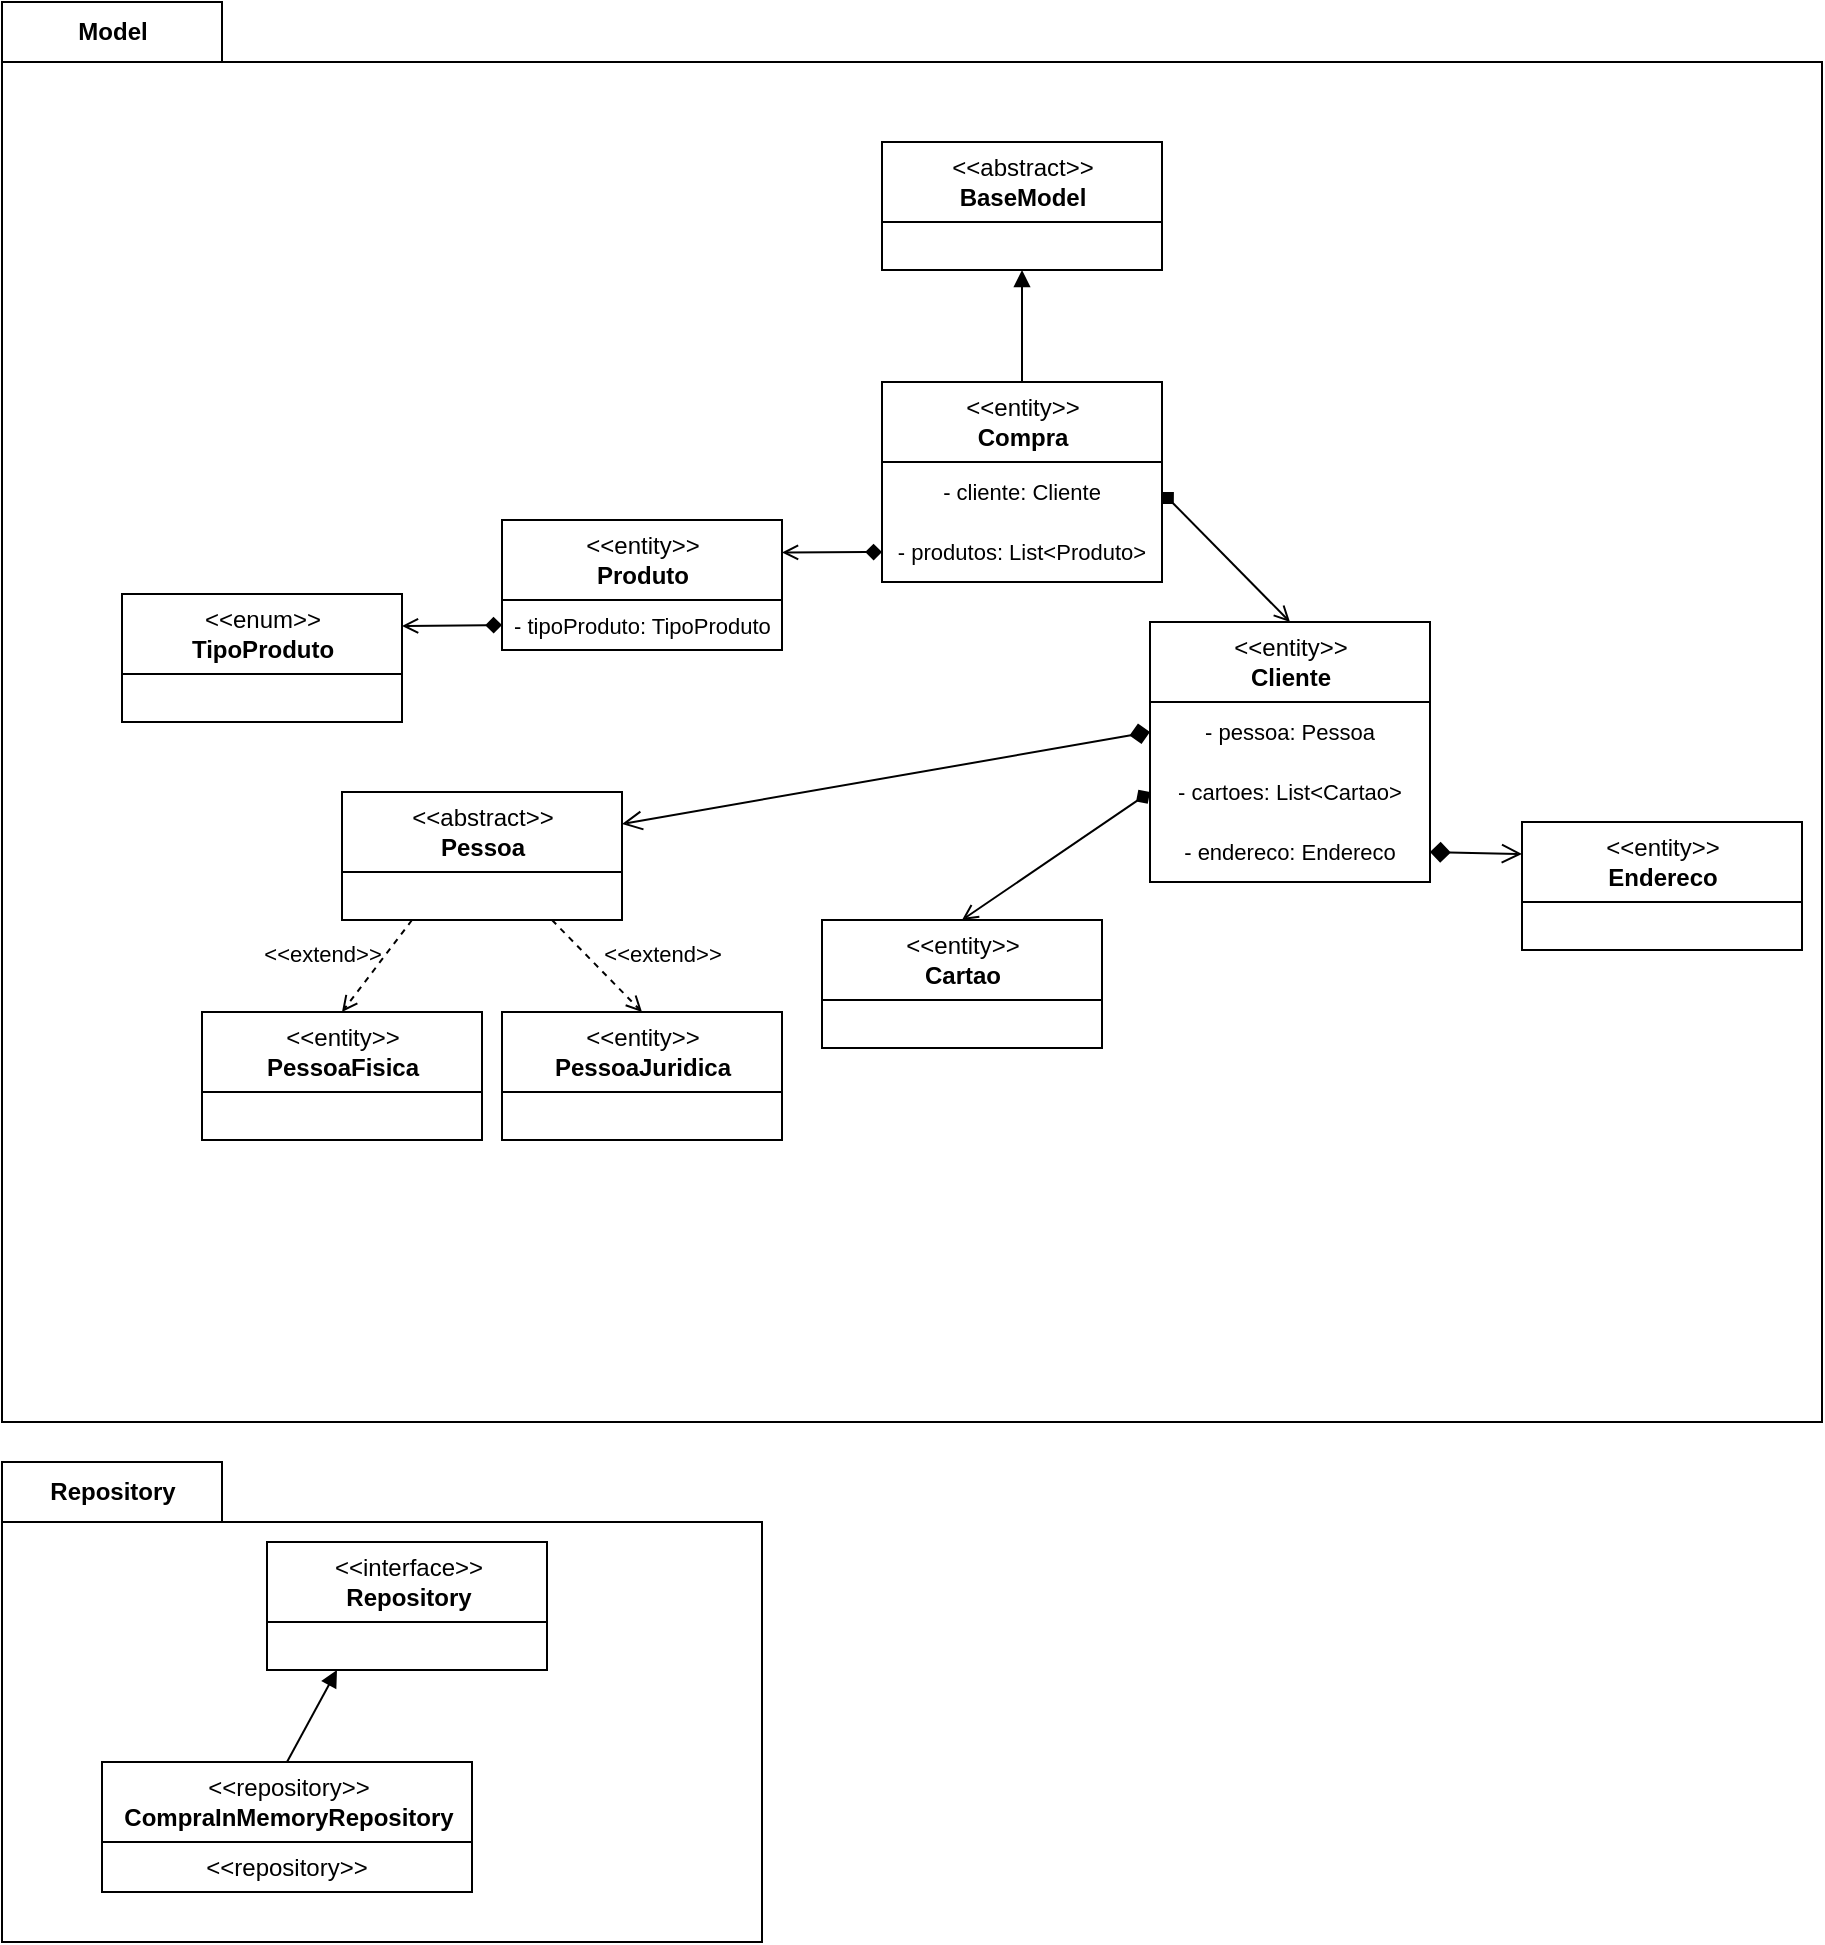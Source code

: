 <mxfile version="16.5.1" type="device"><diagram id="F95_BFXfoL9HSXDF8XYR" name="Página-1"><mxGraphModel dx="2387" dy="2171" grid="1" gridSize="10" guides="1" tooltips="1" connect="1" arrows="1" fold="1" page="1" pageScale="1" pageWidth="827" pageHeight="1169" math="0" shadow="0"><root><mxCell id="0"/><mxCell id="1" parent="0"/><mxCell id="hRDF0Bt1tg_kyCYRmB3e-8" value="Repository" style="shape=folder;fontStyle=1;tabWidth=110;tabHeight=30;tabPosition=left;html=1;boundedLbl=1;labelInHeader=1;container=1;collapsible=0;recursiveResize=0;" parent="1" vertex="1"><mxGeometry x="-160" y="290" width="380" height="240" as="geometry"/></mxCell><mxCell id="hRDF0Bt1tg_kyCYRmB3e-36" value="&lt;span style=&quot;font-weight: 400&quot;&gt;&amp;lt;&amp;lt;interface&amp;gt;&amp;gt;&lt;/span&gt;&lt;br&gt;Repository" style="swimlane;fontStyle=1;align=center;verticalAlign=middle;childLayout=stackLayout;horizontal=1;startSize=40;horizontalStack=0;resizeParent=1;resizeParentMax=0;resizeLast=0;collapsible=0;marginBottom=0;html=1;" parent="hRDF0Bt1tg_kyCYRmB3e-8" vertex="1"><mxGeometry x="132.5" y="40" width="140" height="64" as="geometry"/></mxCell><mxCell id="hRDF0Bt1tg_kyCYRmB3e-45" style="edgeStyle=none;rounded=0;orthogonalLoop=1;jettySize=auto;html=1;exitX=0.5;exitY=0;exitDx=0;exitDy=0;entryX=0.25;entryY=1;entryDx=0;entryDy=0;endArrow=block;endFill=1;" parent="hRDF0Bt1tg_kyCYRmB3e-8" source="hRDF0Bt1tg_kyCYRmB3e-38" target="hRDF0Bt1tg_kyCYRmB3e-36" edge="1"><mxGeometry relative="1" as="geometry"><mxPoint x="225.413" y="94" as="targetPoint"/></mxGeometry></mxCell><mxCell id="hRDF0Bt1tg_kyCYRmB3e-38" value="&lt;span style=&quot;font-weight: 400&quot;&gt;&amp;lt;&amp;lt;repository&amp;gt;&amp;gt;&lt;/span&gt;&lt;br&gt;CompraInMemoryRepository" style="swimlane;fontStyle=1;align=center;verticalAlign=middle;childLayout=stackLayout;horizontal=1;startSize=40;horizontalStack=0;resizeParent=1;resizeParentMax=0;resizeLast=0;collapsible=0;marginBottom=0;html=1;" parent="hRDF0Bt1tg_kyCYRmB3e-8" vertex="1"><mxGeometry x="50" y="150" width="185" height="65" as="geometry"/></mxCell><mxCell id="hRDF0Bt1tg_kyCYRmB3e-39" value="&amp;lt;&amp;lt;repository&amp;gt;&amp;gt;" style="text;html=1;strokeColor=none;fillColor=none;align=center;verticalAlign=middle;spacingLeft=4;spacingRight=4;overflow=hidden;rotatable=0;points=[[0,0.5],[1,0.5]];portConstraint=eastwest;" parent="hRDF0Bt1tg_kyCYRmB3e-38" vertex="1"><mxGeometry y="40" width="185" height="25" as="geometry"/></mxCell><mxCell id="hRDF0Bt1tg_kyCYRmB3e-40" style="edgeStyle=none;rounded=0;orthogonalLoop=1;jettySize=auto;html=1;exitX=0.5;exitY=0;exitDx=0;exitDy=0;" parent="hRDF0Bt1tg_kyCYRmB3e-8" source="hRDF0Bt1tg_kyCYRmB3e-36" target="hRDF0Bt1tg_kyCYRmB3e-36" edge="1"><mxGeometry relative="1" as="geometry"/></mxCell><mxCell id="hRDF0Bt1tg_kyCYRmB3e-10" value="Model" style="shape=folder;fontStyle=1;tabWidth=110;tabHeight=30;tabPosition=left;html=1;boundedLbl=1;labelInHeader=1;container=1;collapsible=0;recursiveResize=0;" parent="1" vertex="1"><mxGeometry x="-160" y="-440" width="910" height="710" as="geometry"/></mxCell><mxCell id="hRDF0Bt1tg_kyCYRmB3e-14" value="&lt;span style=&quot;font-weight: 400&quot;&gt;&amp;lt;&amp;lt;abstract&amp;gt;&amp;gt;&lt;/span&gt;&lt;br&gt;Pessoa" style="swimlane;fontStyle=1;align=center;verticalAlign=middle;childLayout=stackLayout;horizontal=1;startSize=40;horizontalStack=0;resizeParent=1;resizeParentMax=0;resizeLast=0;collapsible=0;marginBottom=0;html=1;" parent="hRDF0Bt1tg_kyCYRmB3e-10" vertex="1"><mxGeometry x="170" y="395" width="140" height="64" as="geometry"/></mxCell><mxCell id="hRDF0Bt1tg_kyCYRmB3e-18" value="&lt;span style=&quot;font-weight: 400&quot;&gt;&amp;lt;&amp;lt;entity&amp;gt;&amp;gt;&lt;/span&gt;&lt;br&gt;PessoaFisica" style="swimlane;fontStyle=1;align=center;verticalAlign=middle;childLayout=stackLayout;horizontal=1;startSize=40;horizontalStack=0;resizeParent=1;resizeParentMax=0;resizeLast=0;collapsible=0;marginBottom=0;html=1;" parent="hRDF0Bt1tg_kyCYRmB3e-10" vertex="1"><mxGeometry x="100" y="505" width="140" height="64" as="geometry"/></mxCell><mxCell id="hRDF0Bt1tg_kyCYRmB3e-24" value="&lt;span style=&quot;font-weight: 400&quot;&gt;&amp;lt;&amp;lt;entity&amp;gt;&amp;gt;&lt;/span&gt;&lt;br&gt;PessoaJuridica" style="swimlane;fontStyle=1;align=center;verticalAlign=middle;childLayout=stackLayout;horizontal=1;startSize=40;horizontalStack=0;resizeParent=1;resizeParentMax=0;resizeLast=0;collapsible=0;marginBottom=0;html=1;" parent="hRDF0Bt1tg_kyCYRmB3e-10" vertex="1"><mxGeometry x="250" y="505" width="140" height="64" as="geometry"/></mxCell><mxCell id="hRDF0Bt1tg_kyCYRmB3e-27" value="&lt;span style=&quot;font-weight: 400&quot;&gt;&amp;lt;&amp;lt;entity&amp;gt;&amp;gt;&lt;/span&gt;&lt;br&gt;Cartao" style="swimlane;fontStyle=1;align=center;verticalAlign=middle;childLayout=stackLayout;horizontal=1;startSize=40;horizontalStack=0;resizeParent=1;resizeParentMax=0;resizeLast=0;collapsible=0;marginBottom=0;html=1;" parent="hRDF0Bt1tg_kyCYRmB3e-10" vertex="1"><mxGeometry x="410" y="459" width="140" height="64" as="geometry"/></mxCell><mxCell id="0rktt3jYXGowXtdrTe6E-2" style="rounded=0;orthogonalLoop=1;jettySize=auto;html=1;exitX=0.5;exitY=0;exitDx=0;exitDy=0;endArrow=diamond;endFill=1;entryX=0;entryY=0.5;entryDx=0;entryDy=0;startArrow=open;startFill=0;" parent="hRDF0Bt1tg_kyCYRmB3e-10" source="hRDF0Bt1tg_kyCYRmB3e-27" target="tkGdaYsGB1jbiTByMgZQ-18" edge="1"><mxGeometry relative="1" as="geometry"><mxPoint x="480.0" y="450" as="sourcePoint"/><mxPoint x="632.906" y="394" as="targetPoint"/></mxGeometry></mxCell><mxCell id="hRDF0Bt1tg_kyCYRmB3e-31" value="&lt;span style=&quot;font-weight: 400&quot;&gt;&amp;lt;&amp;lt;entity&amp;gt;&amp;gt;&lt;/span&gt;&lt;br&gt;Endereco" style="swimlane;fontStyle=1;align=center;verticalAlign=middle;childLayout=stackLayout;horizontal=1;startSize=40;horizontalStack=0;resizeParent=1;resizeParentMax=0;resizeLast=0;collapsible=0;marginBottom=0;html=1;" parent="hRDF0Bt1tg_kyCYRmB3e-10" vertex="1"><mxGeometry x="760" y="410" width="140" height="64" as="geometry"/></mxCell><mxCell id="tkGdaYsGB1jbiTByMgZQ-9" style="edgeStyle=none;rounded=0;sketch=0;orthogonalLoop=1;jettySize=auto;html=1;exitX=0.5;exitY=0;exitDx=0;exitDy=0;shadow=0;startArrow=open;startFill=0;endArrow=diamond;endFill=1;entryX=1;entryY=0.5;entryDx=0;entryDy=0;" edge="1" parent="hRDF0Bt1tg_kyCYRmB3e-10" source="hRDF0Bt1tg_kyCYRmB3e-33" target="tkGdaYsGB1jbiTByMgZQ-13"><mxGeometry relative="1" as="geometry"/></mxCell><mxCell id="hRDF0Bt1tg_kyCYRmB3e-33" value="&lt;span style=&quot;font-weight: 400&quot;&gt;&amp;lt;&amp;lt;entity&amp;gt;&amp;gt;&lt;/span&gt;&lt;br&gt;Cliente" style="swimlane;fontStyle=1;align=center;verticalAlign=middle;childLayout=stackLayout;horizontal=1;startSize=40;horizontalStack=0;resizeParent=1;resizeParentMax=0;resizeLast=0;collapsible=0;marginBottom=0;html=1;" parent="hRDF0Bt1tg_kyCYRmB3e-10" vertex="1"><mxGeometry x="574" y="310" width="140" height="130" as="geometry"/></mxCell><mxCell id="tkGdaYsGB1jbiTByMgZQ-17" value="- pessoa: Pessoa" style="text;html=1;strokeColor=none;fillColor=none;align=center;verticalAlign=middle;whiteSpace=wrap;rounded=0;fontSize=11;" vertex="1" parent="hRDF0Bt1tg_kyCYRmB3e-33"><mxGeometry y="40" width="140" height="30" as="geometry"/></mxCell><mxCell id="tkGdaYsGB1jbiTByMgZQ-18" value="- cartoes: List&amp;lt;Cartao&amp;gt;" style="text;html=1;strokeColor=none;fillColor=none;align=center;verticalAlign=middle;whiteSpace=wrap;rounded=0;fontSize=11;" vertex="1" parent="hRDF0Bt1tg_kyCYRmB3e-33"><mxGeometry y="70" width="140" height="30" as="geometry"/></mxCell><mxCell id="tkGdaYsGB1jbiTByMgZQ-19" value="- endereco: Endereco" style="text;html=1;strokeColor=none;fillColor=none;align=center;verticalAlign=middle;whiteSpace=wrap;rounded=0;fontSize=11;" vertex="1" parent="hRDF0Bt1tg_kyCYRmB3e-33"><mxGeometry y="100" width="140" height="30" as="geometry"/></mxCell><mxCell id="hRDF0Bt1tg_kyCYRmB3e-46" value="&amp;lt;&amp;lt;extend&amp;gt;&amp;gt;" style="html=1;verticalAlign=bottom;labelBackgroundColor=none;endArrow=open;endFill=0;dashed=1;rounded=0;entryX=0.5;entryY=0;entryDx=0;entryDy=0;exitX=0.25;exitY=1;exitDx=0;exitDy=0;" parent="hRDF0Bt1tg_kyCYRmB3e-10" source="hRDF0Bt1tg_kyCYRmB3e-14" target="hRDF0Bt1tg_kyCYRmB3e-18" edge="1"><mxGeometry x="0.659" y="-20" width="160" relative="1" as="geometry"><mxPoint x="315.043" y="394" as="sourcePoint"/><mxPoint x="501" y="650" as="targetPoint"/><mxPoint as="offset"/></mxGeometry></mxCell><mxCell id="hRDF0Bt1tg_kyCYRmB3e-48" value="&amp;lt;&amp;lt;extend&amp;gt;&amp;gt;" style="html=1;verticalAlign=bottom;labelBackgroundColor=none;endArrow=open;endFill=0;dashed=1;rounded=0;exitX=0.75;exitY=1;exitDx=0;exitDy=0;entryX=0.5;entryY=0;entryDx=0;entryDy=0;" parent="hRDF0Bt1tg_kyCYRmB3e-10" source="hRDF0Bt1tg_kyCYRmB3e-14" target="hRDF0Bt1tg_kyCYRmB3e-24" edge="1"><mxGeometry x="0.792" y="21" width="160" relative="1" as="geometry"><mxPoint x="363.04" y="394.075" as="sourcePoint"/><mxPoint x="191" y="460" as="targetPoint"/><mxPoint as="offset"/></mxGeometry></mxCell><mxCell id="hRDF0Bt1tg_kyCYRmB3e-49" value="" style="endArrow=diamond;startArrow=open;endFill=1;startFill=0;html=1;verticalAlign=bottom;labelBackgroundColor=none;strokeWidth=1;startSize=8;endSize=8;rounded=0;entryX=0;entryY=0.5;entryDx=0;entryDy=0;exitX=1;exitY=0.25;exitDx=0;exitDy=0;" parent="hRDF0Bt1tg_kyCYRmB3e-10" source="hRDF0Bt1tg_kyCYRmB3e-14" target="tkGdaYsGB1jbiTByMgZQ-17" edge="1"><mxGeometry width="160" relative="1" as="geometry"><mxPoint x="181" y="387" as="sourcePoint"/><mxPoint x="391" y="510" as="targetPoint"/></mxGeometry></mxCell><mxCell id="0rktt3jYXGowXtdrTe6E-1" value="" style="endArrow=diamond;startArrow=open;endFill=1;startFill=0;html=1;verticalAlign=bottom;labelBackgroundColor=none;strokeWidth=1;startSize=8;endSize=8;rounded=0;exitX=0;exitY=0.25;exitDx=0;exitDy=0;entryX=1;entryY=0.5;entryDx=0;entryDy=0;" parent="hRDF0Bt1tg_kyCYRmB3e-10" source="hRDF0Bt1tg_kyCYRmB3e-31" target="tkGdaYsGB1jbiTByMgZQ-19" edge="1"><mxGeometry width="160" relative="1" as="geometry"><mxPoint x="191" y="397" as="sourcePoint"/><mxPoint x="664.957" y="394" as="targetPoint"/></mxGeometry></mxCell><mxCell id="0rktt3jYXGowXtdrTe6E-6" value="&lt;span style=&quot;font-weight: normal&quot;&gt;&amp;lt;&amp;lt;entity&amp;gt;&amp;gt;&lt;/span&gt;&lt;br&gt;Produto" style="swimlane;fontStyle=1;align=center;verticalAlign=middle;childLayout=stackLayout;horizontal=1;startSize=40;horizontalStack=0;resizeParent=1;resizeParentMax=0;resizeLast=0;collapsible=0;marginBottom=0;html=1;" parent="hRDF0Bt1tg_kyCYRmB3e-10" vertex="1"><mxGeometry x="250" y="259" width="140" height="65" as="geometry"/></mxCell><mxCell id="tkGdaYsGB1jbiTByMgZQ-11" value="&lt;font style=&quot;font-size: 11px&quot;&gt;- tipoProduto: TipoProduto&lt;/font&gt;" style="text;html=1;strokeColor=none;fillColor=none;align=left;verticalAlign=middle;spacingLeft=4;spacingRight=4;overflow=hidden;rotatable=0;points=[[0,0.5],[1,0.5]];portConstraint=eastwest;" vertex="1" parent="0rktt3jYXGowXtdrTe6E-6"><mxGeometry y="40" width="140" height="25" as="geometry"/></mxCell><mxCell id="tkGdaYsGB1jbiTByMgZQ-3" value="" style="rounded=0;orthogonalLoop=1;jettySize=auto;html=1;entryX=0;entryY=0.5;entryDx=0;entryDy=0;exitX=1;exitY=0.25;exitDx=0;exitDy=0;endArrow=diamond;endFill=1;startArrow=open;startFill=0;" edge="1" parent="hRDF0Bt1tg_kyCYRmB3e-10" source="tkGdaYsGB1jbiTByMgZQ-1" target="tkGdaYsGB1jbiTByMgZQ-11"><mxGeometry relative="1" as="geometry"/></mxCell><mxCell id="tkGdaYsGB1jbiTByMgZQ-1" value="&lt;span style=&quot;font-weight: normal&quot;&gt;&amp;lt;&amp;lt;enum&amp;gt;&amp;gt;&lt;/span&gt;&lt;br&gt;TipoProduto" style="swimlane;fontStyle=1;align=center;verticalAlign=middle;childLayout=stackLayout;horizontal=1;startSize=40;horizontalStack=0;resizeParent=1;resizeParentMax=0;resizeLast=0;collapsible=0;marginBottom=0;html=1;" vertex="1" parent="hRDF0Bt1tg_kyCYRmB3e-10"><mxGeometry x="60" y="296" width="140" height="64" as="geometry"/></mxCell><mxCell id="tkGdaYsGB1jbiTByMgZQ-8" value="" style="edgeStyle=none;rounded=0;orthogonalLoop=1;jettySize=auto;html=1;endArrow=none;endFill=0;startArrow=block;startFill=1;shadow=0;sketch=0;" edge="1" parent="hRDF0Bt1tg_kyCYRmB3e-10" source="tkGdaYsGB1jbiTByMgZQ-4" target="tkGdaYsGB1jbiTByMgZQ-6"><mxGeometry relative="1" as="geometry"/></mxCell><mxCell id="tkGdaYsGB1jbiTByMgZQ-4" value="&lt;span style=&quot;font-weight: 400&quot;&gt;&amp;lt;&amp;lt;abstract&amp;gt;&amp;gt;&lt;/span&gt;&lt;br&gt;BaseModel" style="swimlane;fontStyle=1;align=center;verticalAlign=middle;childLayout=stackLayout;horizontal=1;startSize=40;horizontalStack=0;resizeParent=1;resizeParentMax=0;resizeLast=0;collapsible=0;marginBottom=0;html=1;" vertex="1" parent="hRDF0Bt1tg_kyCYRmB3e-10"><mxGeometry x="440" y="70" width="140" height="64" as="geometry"/></mxCell><mxCell id="tkGdaYsGB1jbiTByMgZQ-10" style="edgeStyle=none;rounded=0;sketch=0;orthogonalLoop=1;jettySize=auto;html=1;exitX=0;exitY=0.5;exitDx=0;exitDy=0;shadow=0;startArrow=diamond;startFill=1;endArrow=open;endFill=0;entryX=1;entryY=0.25;entryDx=0;entryDy=0;" edge="1" parent="hRDF0Bt1tg_kyCYRmB3e-10" source="tkGdaYsGB1jbiTByMgZQ-14" target="0rktt3jYXGowXtdrTe6E-6"><mxGeometry relative="1" as="geometry"><mxPoint x="390" y="244" as="targetPoint"/></mxGeometry></mxCell><mxCell id="tkGdaYsGB1jbiTByMgZQ-6" value="&lt;span style=&quot;font-weight: 400&quot;&gt;&amp;lt;&amp;lt;entity&amp;gt;&amp;gt;&lt;/span&gt;&lt;br&gt;Compra" style="swimlane;fontStyle=1;align=center;verticalAlign=middle;childLayout=stackLayout;horizontal=1;startSize=40;horizontalStack=0;resizeParent=1;resizeParentMax=0;resizeLast=0;collapsible=0;marginBottom=0;html=1;" vertex="1" parent="hRDF0Bt1tg_kyCYRmB3e-10"><mxGeometry x="440" y="190" width="140" height="100" as="geometry"/></mxCell><mxCell id="tkGdaYsGB1jbiTByMgZQ-13" value="- cliente: Cliente" style="text;html=1;strokeColor=none;fillColor=none;align=center;verticalAlign=middle;whiteSpace=wrap;rounded=0;fontSize=11;" vertex="1" parent="tkGdaYsGB1jbiTByMgZQ-6"><mxGeometry y="40" width="140" height="30" as="geometry"/></mxCell><mxCell id="tkGdaYsGB1jbiTByMgZQ-14" value="- produtos: List&amp;lt;Produto&amp;gt;" style="text;html=1;strokeColor=none;fillColor=none;align=center;verticalAlign=middle;whiteSpace=wrap;rounded=0;fontSize=11;" vertex="1" parent="tkGdaYsGB1jbiTByMgZQ-6"><mxGeometry y="70" width="140" height="30" as="geometry"/></mxCell></root></mxGraphModel></diagram></mxfile>